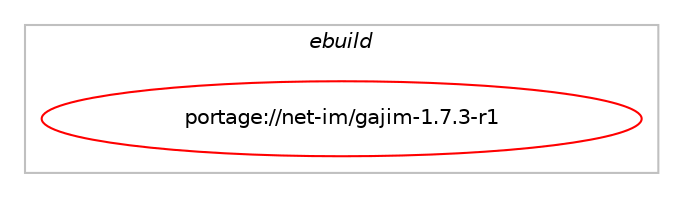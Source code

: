 digraph prolog {

# *************
# Graph options
# *************

newrank=true;
concentrate=true;
compound=true;
graph [rankdir=LR,fontname=Helvetica,fontsize=10,ranksep=1.5];#, ranksep=2.5, nodesep=0.2];
edge  [arrowhead=vee];
node  [fontname=Helvetica,fontsize=10];

# **********
# The ebuild
# **********

subgraph cluster_leftcol {
color=gray;
label=<<i>ebuild</i>>;
id [label="portage://net-im/gajim-1.7.3-r1", color=red, width=4, href="../net-im/gajim-1.7.3-r1.svg"];
}

# ****************
# The dependencies
# ****************

subgraph cluster_midcol {
color=gray;
label=<<i>dependencies</i>>;
subgraph cluster_compile {
fillcolor="#eeeeee";
style=filled;
label=<<i>compile</i>>;
# *** BEGIN UNKNOWN DEPENDENCY TYPE (TODO) ***
# id -> equal(package_dependency(portage://net-im/gajim-1.7.3-r1,install,no,app-arch,unzip,none,[,,],[],[]))
# *** END UNKNOWN DEPENDENCY TYPE (TODO) ***

# *** BEGIN UNKNOWN DEPENDENCY TYPE (TODO) ***
# id -> equal(package_dependency(portage://net-im/gajim-1.7.3-r1,install,no,dev-libs,gobject-introspection,none,[,,],[],[use(enable(cairo),positive)]))
# *** END UNKNOWN DEPENDENCY TYPE (TODO) ***

# *** BEGIN UNKNOWN DEPENDENCY TYPE (TODO) ***
# id -> equal(package_dependency(portage://net-im/gajim-1.7.3-r1,install,no,sys-devel,gettext,greaterequal,[0.17,,-r1,0.17-r1],[],[]))
# *** END UNKNOWN DEPENDENCY TYPE (TODO) ***

# *** BEGIN UNKNOWN DEPENDENCY TYPE (TODO) ***
# id -> equal(package_dependency(portage://net-im/gajim-1.7.3-r1,install,no,virtual,pkgconfig,none,[,,],[],[]))
# *** END UNKNOWN DEPENDENCY TYPE (TODO) ***

# *** BEGIN UNKNOWN DEPENDENCY TYPE (TODO) ***
# id -> equal(package_dependency(portage://net-im/gajim-1.7.3-r1,install,no,x11-libs,gtk+,greaterequal,[3.22,,,3.22],[slot(3)],[use(enable(introspection),none)]))
# *** END UNKNOWN DEPENDENCY TYPE (TODO) ***

# *** BEGIN UNKNOWN DEPENDENCY TYPE (TODO) ***
# id -> equal(package_dependency(portage://net-im/gajim-1.7.3-r1,install,no,x11-libs,gtksourceview,none,[,,],[slot(4)],[use(enable(introspection),none)]))
# *** END UNKNOWN DEPENDENCY TYPE (TODO) ***

}
subgraph cluster_compileandrun {
fillcolor="#eeeeee";
style=filled;
label=<<i>compile and run</i>>;
}
subgraph cluster_run {
fillcolor="#eeeeee";
style=filled;
label=<<i>run</i>>;
# *** BEGIN UNKNOWN DEPENDENCY TYPE (TODO) ***
# id -> equal(use_conditional_group(positive,python_single_target_python3_10,portage://net-im/gajim-1.7.3-r1,[package_dependency(portage://net-im/gajim-1.7.3-r1,run,no,dev-lang,python,none,[,,],[slot(3.10)],[use(enable(sqlite),none),use(enable(xml),positive)])]))
# *** END UNKNOWN DEPENDENCY TYPE (TODO) ***

# *** BEGIN UNKNOWN DEPENDENCY TYPE (TODO) ***
# id -> equal(use_conditional_group(positive,python_single_target_python3_10,portage://net-im/gajim-1.7.3-r1,[package_dependency(portage://net-im/gajim-1.7.3-r1,run,no,dev-python,idna,none,[,,],[],[use(enable(python_targets_python3_10),negative)]),package_dependency(portage://net-im/gajim-1.7.3-r1,run,no,dev-python,nbxmpp,greaterequal,[4.2.2,,,4.2.2],[],[use(enable(python_targets_python3_10),negative)]),package_dependency(portage://net-im/gajim-1.7.3-r1,run,no,dev-python,nbxmpp,smaller,[5.0.0,,,5.0.0],[],[use(enable(python_targets_python3_10),negative)]),package_dependency(portage://net-im/gajim-1.7.3-r1,run,no,dev-python,precis-i18n,none,[,,],[],[use(enable(python_targets_python3_10),negative)]),package_dependency(portage://net-im/gajim-1.7.3-r1,run,no,dev-python,pyasn1,none,[,,],[],[use(enable(python_targets_python3_10),negative)]),package_dependency(portage://net-im/gajim-1.7.3-r1,run,no,dev-python,pycairo,none,[,,],[],[use(enable(python_targets_python3_10),negative)]),package_dependency(portage://net-im/gajim-1.7.3-r1,run,no,dev-python,pycurl,none,[,,],[],[use(enable(python_targets_python3_10),negative)]),package_dependency(portage://net-im/gajim-1.7.3-r1,run,no,dev-python,pygobject,none,[,,],[slot(3)],[use(enable(cairo),none),use(enable(python_targets_python3_10),negative)]),package_dependency(portage://net-im/gajim-1.7.3-r1,run,no,x11-libs,libXScrnSaver,none,[,,],[],[]),package_dependency(portage://net-im/gajim-1.7.3-r1,run,no,app-crypt,libsecret,none,[,,],[],[use(enable(crypt),none),use(enable(introspection),none)]),package_dependency(portage://net-im/gajim-1.7.3-r1,run,no,dev-python,keyring,none,[,,],[],[use(enable(python_targets_python3_10),negative)]),package_dependency(portage://net-im/gajim-1.7.3-r1,run,no,dev-python,secretstorage,greaterequal,[3.1.1,,,3.1.1],[],[use(enable(python_targets_python3_10),negative)]),package_dependency(portage://net-im/gajim-1.7.3-r1,run,no,dev-python,css-parser,none,[,,],[],[use(enable(python_targets_python3_10),negative)]),package_dependency(portage://net-im/gajim-1.7.3-r1,run,no,dev-python,packaging,none,[,,],[],[use(enable(python_targets_python3_10),negative)]),package_dependency(portage://net-im/gajim-1.7.3-r1,run,no,net-libs,libsoup,none,[,,],[slot(3.0)],[use(enable(introspection),none)]),package_dependency(portage://net-im/gajim-1.7.3-r1,run,no,media-libs,gsound,none,[,,],[],[use(enable(introspection),none)]),package_dependency(portage://net-im/gajim-1.7.3-r1,run,no,dev-python,pillow,none,[,,],[],[use(enable(python_targets_python3_10),negative)]),use_conditional_group(positive,crypt,portage://net-im/gajim-1.7.3-r1,[package_dependency(portage://net-im/gajim-1.7.3-r1,run,no,dev-python,pycryptodome,none,[,,],[],[use(enable(python_targets_python3_10),negative)]),package_dependency(portage://net-im/gajim-1.7.3-r1,run,no,dev-python,python-gnupg,greaterequal,[0.4.0,,,0.4.0],[],[use(enable(python_targets_python3_10),negative)])]),use_conditional_group(positive,geolocation,portage://net-im/gajim-1.7.3-r1,[package_dependency(portage://net-im/gajim-1.7.3-r1,run,no,app-misc,geoclue,none,[,,],[],[use(enable(introspection),none)])]),use_conditional_group(positive,jingle,portage://net-im/gajim-1.7.3-r1,[package_dependency(portage://net-im/gajim-1.7.3-r1,run,no,net-libs,farstream,none,[,,],[slot(0.2)],[use(enable(introspection),none)]),package_dependency(portage://net-im/gajim-1.7.3-r1,run,no,media-libs,gstreamer,none,[,,],[slot(1.0)],[use(enable(introspection),none)]),package_dependency(portage://net-im/gajim-1.7.3-r1,run,no,media-libs,gst-plugins-base,none,[,,],[slot(1.0)],[use(enable(introspection),none)]),package_dependency(portage://net-im/gajim-1.7.3-r1,run,no,media-libs,gst-plugins-ugly,none,[,,],[slot(1.0)],[]),package_dependency(portage://net-im/gajim-1.7.3-r1,run,no,media-plugins,gst-plugins-gtk,none,[,,],[],[])]),use_conditional_group(positive,omemo,portage://net-im/gajim-1.7.3-r1,[package_dependency(portage://net-im/gajim-1.7.3-r1,run,no,dev-python,jaraco-classes,none,[,,],[],[use(enable(python_targets_python3_10),negative)]),package_dependency(portage://net-im/gajim-1.7.3-r1,run,no,dev-python,python-axolotl,none,[,,],[],[use(enable(python_targets_python3_10),negative)]),package_dependency(portage://net-im/gajim-1.7.3-r1,run,no,dev-python,qrcode,none,[,,],[],[use(enable(python_targets_python3_10),negative)]),package_dependency(portage://net-im/gajim-1.7.3-r1,run,no,dev-python,cryptography,none,[,,],[],[use(enable(python_targets_python3_10),negative)])]),use_conditional_group(positive,remote,portage://net-im/gajim-1.7.3-r1,[package_dependency(portage://net-im/gajim-1.7.3-r1,run,no,dev-python,dbus-python,greaterequal,[1.2.0,,,1.2.0],[],[use(enable(python_targets_python3_10),negative)]),package_dependency(portage://net-im/gajim-1.7.3-r1,run,no,sys-apps,dbus,none,[,,],[],[use(enable(X),none)])]),use_conditional_group(positive,rst,portage://net-im/gajim-1.7.3-r1,[package_dependency(portage://net-im/gajim-1.7.3-r1,run,no,dev-python,docutils,none,[,,],[],[use(enable(python_targets_python3_10),negative)])]),use_conditional_group(positive,spell,portage://net-im/gajim-1.7.3-r1,[package_dependency(portage://net-im/gajim-1.7.3-r1,run,no,app-text,gspell,none,[,,],[],[use(enable(introspection),none)]),package_dependency(portage://net-im/gajim-1.7.3-r1,run,no,app-text,hunspell,none,[,,],[],[])]),use_conditional_group(positive,upnp,portage://net-im/gajim-1.7.3-r1,[package_dependency(portage://net-im/gajim-1.7.3-r1,run,no,net-libs,gupnp-igd,none,[,,],[slot(0)],[use(enable(introspection),none)])])]))
# *** END UNKNOWN DEPENDENCY TYPE (TODO) ***

# *** BEGIN UNKNOWN DEPENDENCY TYPE (TODO) ***
# id -> equal(use_conditional_group(positive,python_single_target_python3_11,portage://net-im/gajim-1.7.3-r1,[package_dependency(portage://net-im/gajim-1.7.3-r1,run,no,dev-lang,python,none,[,,],[slot(3.11)],[use(enable(sqlite),none),use(enable(xml),positive)])]))
# *** END UNKNOWN DEPENDENCY TYPE (TODO) ***

# *** BEGIN UNKNOWN DEPENDENCY TYPE (TODO) ***
# id -> equal(use_conditional_group(positive,python_single_target_python3_11,portage://net-im/gajim-1.7.3-r1,[package_dependency(portage://net-im/gajim-1.7.3-r1,run,no,dev-python,idna,none,[,,],[],[use(enable(python_targets_python3_11),negative)]),package_dependency(portage://net-im/gajim-1.7.3-r1,run,no,dev-python,nbxmpp,greaterequal,[4.2.2,,,4.2.2],[],[use(enable(python_targets_python3_11),negative)]),package_dependency(portage://net-im/gajim-1.7.3-r1,run,no,dev-python,nbxmpp,smaller,[5.0.0,,,5.0.0],[],[use(enable(python_targets_python3_11),negative)]),package_dependency(portage://net-im/gajim-1.7.3-r1,run,no,dev-python,precis-i18n,none,[,,],[],[use(enable(python_targets_python3_11),negative)]),package_dependency(portage://net-im/gajim-1.7.3-r1,run,no,dev-python,pyasn1,none,[,,],[],[use(enable(python_targets_python3_11),negative)]),package_dependency(portage://net-im/gajim-1.7.3-r1,run,no,dev-python,pycairo,none,[,,],[],[use(enable(python_targets_python3_11),negative)]),package_dependency(portage://net-im/gajim-1.7.3-r1,run,no,dev-python,pycurl,none,[,,],[],[use(enable(python_targets_python3_11),negative)]),package_dependency(portage://net-im/gajim-1.7.3-r1,run,no,dev-python,pygobject,none,[,,],[slot(3)],[use(enable(cairo),none),use(enable(python_targets_python3_11),negative)]),package_dependency(portage://net-im/gajim-1.7.3-r1,run,no,x11-libs,libXScrnSaver,none,[,,],[],[]),package_dependency(portage://net-im/gajim-1.7.3-r1,run,no,app-crypt,libsecret,none,[,,],[],[use(enable(crypt),none),use(enable(introspection),none)]),package_dependency(portage://net-im/gajim-1.7.3-r1,run,no,dev-python,keyring,none,[,,],[],[use(enable(python_targets_python3_11),negative)]),package_dependency(portage://net-im/gajim-1.7.3-r1,run,no,dev-python,secretstorage,greaterequal,[3.1.1,,,3.1.1],[],[use(enable(python_targets_python3_11),negative)]),package_dependency(portage://net-im/gajim-1.7.3-r1,run,no,dev-python,css-parser,none,[,,],[],[use(enable(python_targets_python3_11),negative)]),package_dependency(portage://net-im/gajim-1.7.3-r1,run,no,dev-python,packaging,none,[,,],[],[use(enable(python_targets_python3_11),negative)]),package_dependency(portage://net-im/gajim-1.7.3-r1,run,no,net-libs,libsoup,none,[,,],[slot(3.0)],[use(enable(introspection),none)]),package_dependency(portage://net-im/gajim-1.7.3-r1,run,no,media-libs,gsound,none,[,,],[],[use(enable(introspection),none)]),package_dependency(portage://net-im/gajim-1.7.3-r1,run,no,dev-python,pillow,none,[,,],[],[use(enable(python_targets_python3_11),negative)]),use_conditional_group(positive,crypt,portage://net-im/gajim-1.7.3-r1,[package_dependency(portage://net-im/gajim-1.7.3-r1,run,no,dev-python,pycryptodome,none,[,,],[],[use(enable(python_targets_python3_11),negative)]),package_dependency(portage://net-im/gajim-1.7.3-r1,run,no,dev-python,python-gnupg,greaterequal,[0.4.0,,,0.4.0],[],[use(enable(python_targets_python3_11),negative)])]),use_conditional_group(positive,geolocation,portage://net-im/gajim-1.7.3-r1,[package_dependency(portage://net-im/gajim-1.7.3-r1,run,no,app-misc,geoclue,none,[,,],[],[use(enable(introspection),none)])]),use_conditional_group(positive,jingle,portage://net-im/gajim-1.7.3-r1,[package_dependency(portage://net-im/gajim-1.7.3-r1,run,no,net-libs,farstream,none,[,,],[slot(0.2)],[use(enable(introspection),none)]),package_dependency(portage://net-im/gajim-1.7.3-r1,run,no,media-libs,gstreamer,none,[,,],[slot(1.0)],[use(enable(introspection),none)]),package_dependency(portage://net-im/gajim-1.7.3-r1,run,no,media-libs,gst-plugins-base,none,[,,],[slot(1.0)],[use(enable(introspection),none)]),package_dependency(portage://net-im/gajim-1.7.3-r1,run,no,media-libs,gst-plugins-ugly,none,[,,],[slot(1.0)],[]),package_dependency(portage://net-im/gajim-1.7.3-r1,run,no,media-plugins,gst-plugins-gtk,none,[,,],[],[])]),use_conditional_group(positive,omemo,portage://net-im/gajim-1.7.3-r1,[package_dependency(portage://net-im/gajim-1.7.3-r1,run,no,dev-python,jaraco-classes,none,[,,],[],[use(enable(python_targets_python3_11),negative)]),package_dependency(portage://net-im/gajim-1.7.3-r1,run,no,dev-python,python-axolotl,none,[,,],[],[use(enable(python_targets_python3_11),negative)]),package_dependency(portage://net-im/gajim-1.7.3-r1,run,no,dev-python,qrcode,none,[,,],[],[use(enable(python_targets_python3_11),negative)]),package_dependency(portage://net-im/gajim-1.7.3-r1,run,no,dev-python,cryptography,none,[,,],[],[use(enable(python_targets_python3_11),negative)])]),use_conditional_group(positive,remote,portage://net-im/gajim-1.7.3-r1,[package_dependency(portage://net-im/gajim-1.7.3-r1,run,no,dev-python,dbus-python,greaterequal,[1.2.0,,,1.2.0],[],[use(enable(python_targets_python3_11),negative)]),package_dependency(portage://net-im/gajim-1.7.3-r1,run,no,sys-apps,dbus,none,[,,],[],[use(enable(X),none)])]),use_conditional_group(positive,rst,portage://net-im/gajim-1.7.3-r1,[package_dependency(portage://net-im/gajim-1.7.3-r1,run,no,dev-python,docutils,none,[,,],[],[use(enable(python_targets_python3_11),negative)])]),use_conditional_group(positive,spell,portage://net-im/gajim-1.7.3-r1,[package_dependency(portage://net-im/gajim-1.7.3-r1,run,no,app-text,gspell,none,[,,],[],[use(enable(introspection),none)]),package_dependency(portage://net-im/gajim-1.7.3-r1,run,no,app-text,hunspell,none,[,,],[],[])]),use_conditional_group(positive,upnp,portage://net-im/gajim-1.7.3-r1,[package_dependency(portage://net-im/gajim-1.7.3-r1,run,no,net-libs,gupnp-igd,none,[,,],[slot(0)],[use(enable(introspection),none)])])]))
# *** END UNKNOWN DEPENDENCY TYPE (TODO) ***

# *** BEGIN UNKNOWN DEPENDENCY TYPE (TODO) ***
# id -> equal(package_dependency(portage://net-im/gajim-1.7.3-r1,run,no,dev-libs,gobject-introspection,none,[,,],[],[use(enable(cairo),positive)]))
# *** END UNKNOWN DEPENDENCY TYPE (TODO) ***

# *** BEGIN UNKNOWN DEPENDENCY TYPE (TODO) ***
# id -> equal(package_dependency(portage://net-im/gajim-1.7.3-r1,run,no,x11-libs,gtk+,greaterequal,[3.22,,,3.22],[slot(3)],[use(enable(introspection),none)]))
# *** END UNKNOWN DEPENDENCY TYPE (TODO) ***

# *** BEGIN UNKNOWN DEPENDENCY TYPE (TODO) ***
# id -> equal(package_dependency(portage://net-im/gajim-1.7.3-r1,run,no,x11-libs,gtksourceview,none,[,,],[slot(4)],[use(enable(introspection),none)]))
# *** END UNKNOWN DEPENDENCY TYPE (TODO) ***

}
}

# **************
# The candidates
# **************

subgraph cluster_choices {
rank=same;
color=gray;
label=<<i>candidates</i>>;

}

}
